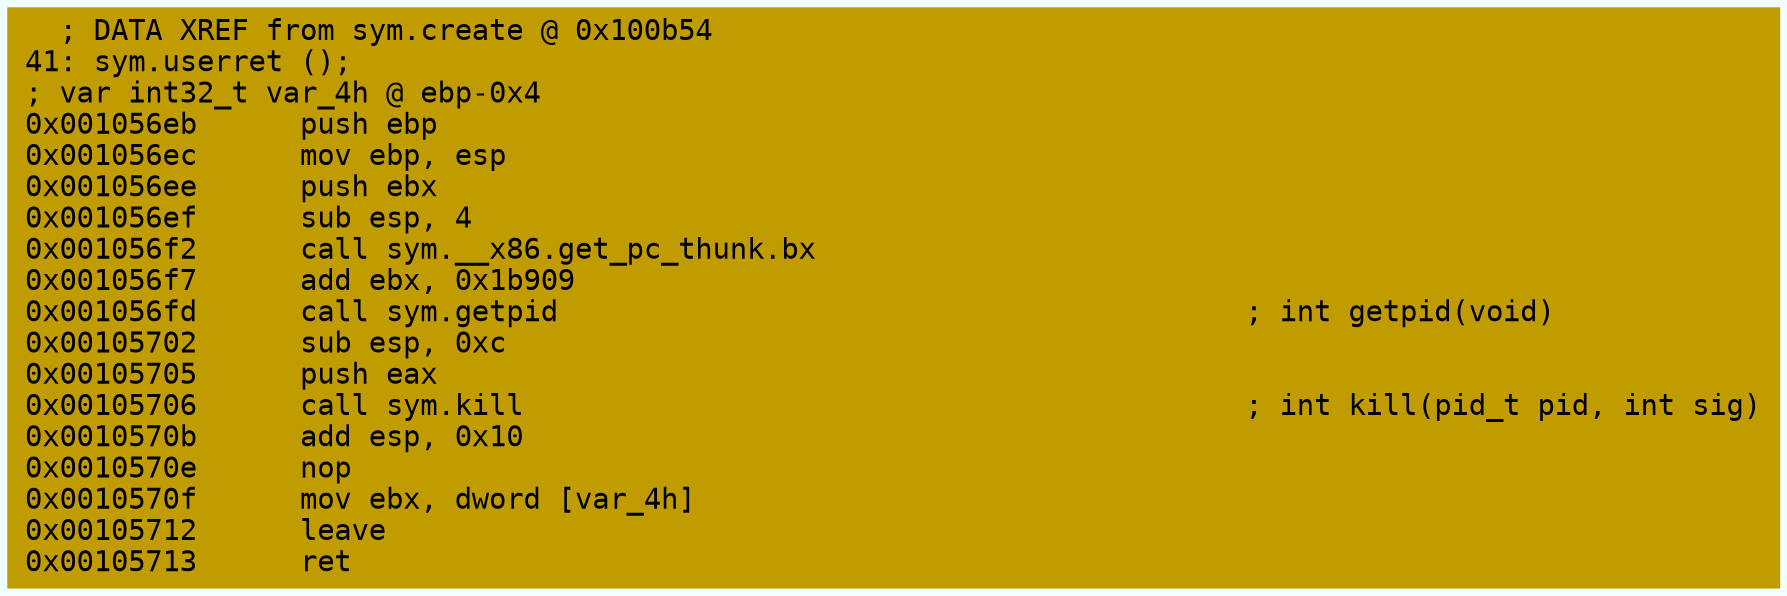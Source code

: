 digraph code {
	graph [bgcolor=azure fontsize=8 fontname="Courier" splines="ortho"];
	node [fillcolor=gray style=filled shape=box];
	edge [arrowhead="normal"];
	"0x001056eb" [URL="sym.userret/0x001056eb", fillcolor="#c19c00",color="#c19c00", fontname="Courier",label="  ; DATA XREF from sym.create @ 0x100b54\l41: sym.userret ();\l; var int32_t var_4h @ ebp-0x4\l0x001056eb      push ebp\l0x001056ec      mov ebp, esp\l0x001056ee      push ebx\l0x001056ef      sub esp, 4\l0x001056f2      call sym.__x86.get_pc_thunk.bx\l0x001056f7      add ebx, 0x1b909\l0x001056fd      call sym.getpid                                        ; int getpid(void)\l0x00105702      sub esp, 0xc\l0x00105705      push eax\l0x00105706      call sym.kill                                          ; int kill(pid_t pid, int sig)\l0x0010570b      add esp, 0x10\l0x0010570e      nop\l0x0010570f      mov ebx, dword [var_4h]\l0x00105712      leave\l0x00105713      ret\l"]
}

